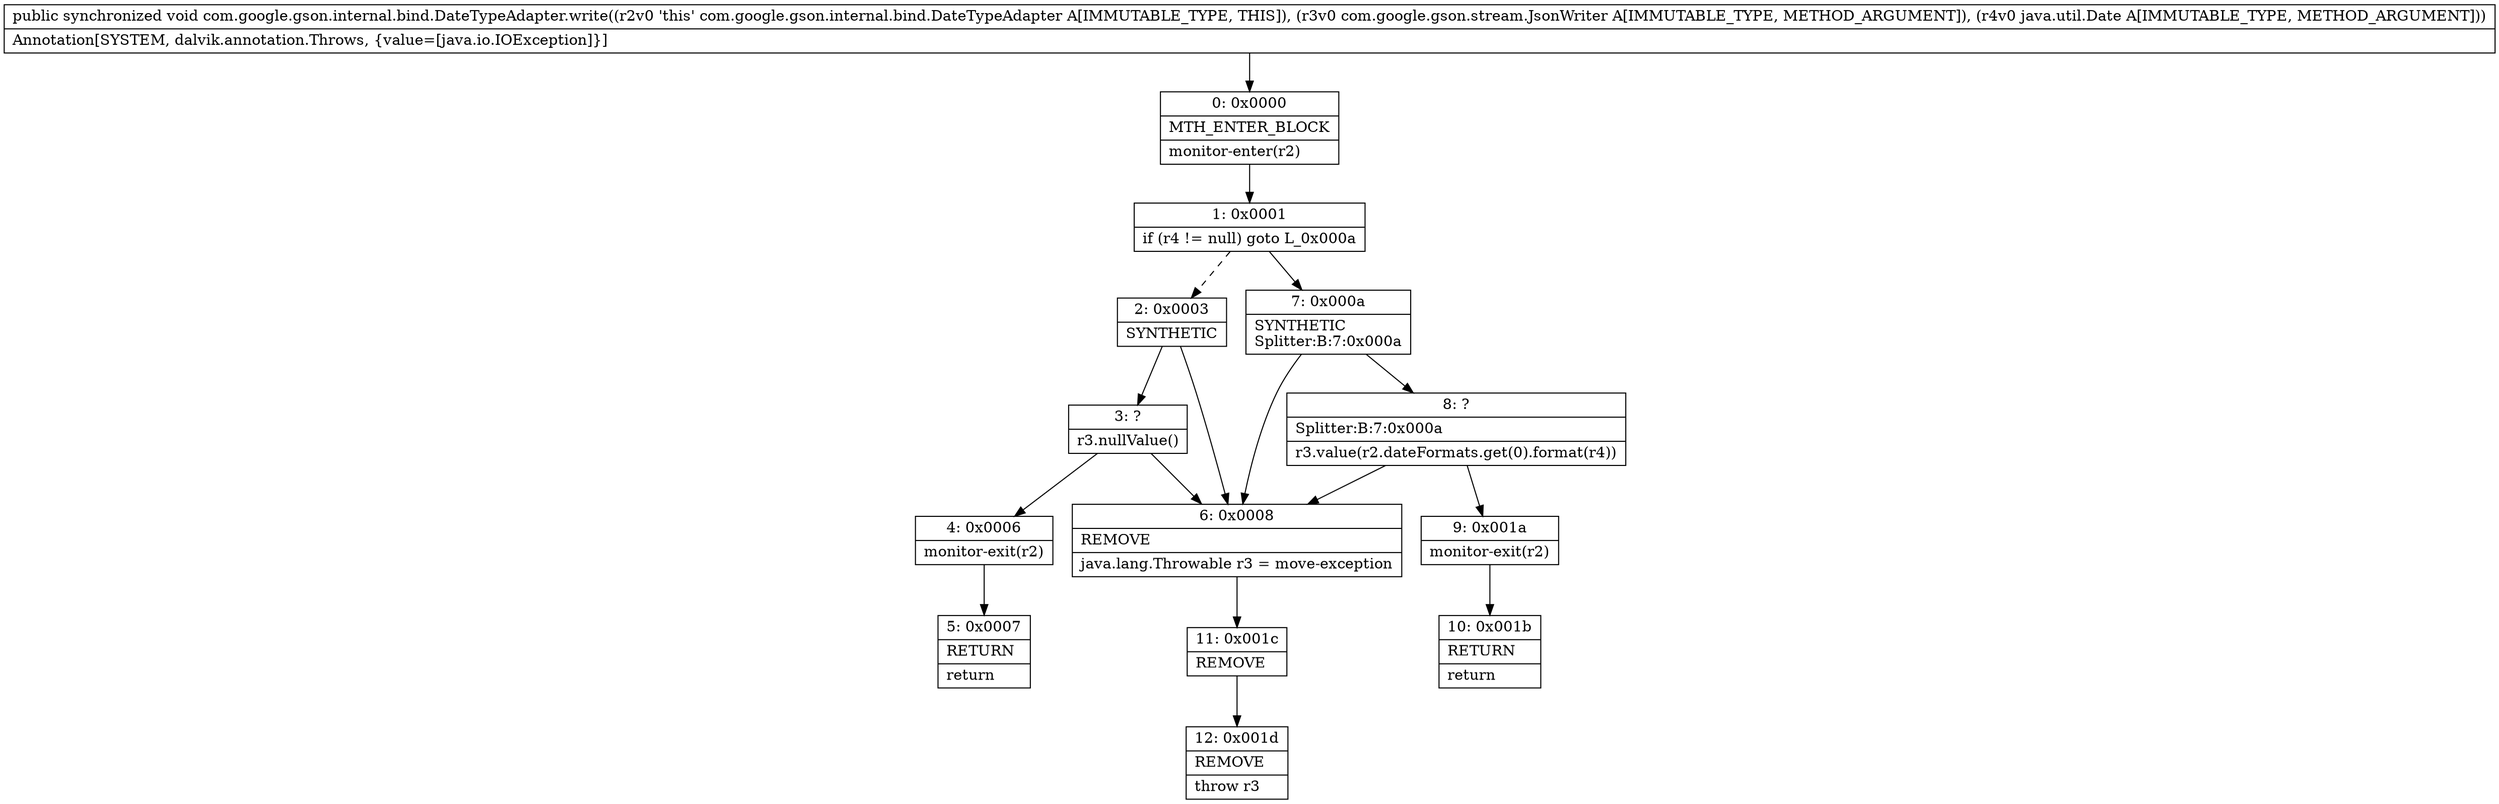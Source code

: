 digraph "CFG forcom.google.gson.internal.bind.DateTypeAdapter.write(Lcom\/google\/gson\/stream\/JsonWriter;Ljava\/util\/Date;)V" {
Node_0 [shape=record,label="{0\:\ 0x0000|MTH_ENTER_BLOCK\l|monitor\-enter(r2)\l}"];
Node_1 [shape=record,label="{1\:\ 0x0001|if (r4 != null) goto L_0x000a\l}"];
Node_2 [shape=record,label="{2\:\ 0x0003|SYNTHETIC\l}"];
Node_3 [shape=record,label="{3\:\ ?|r3.nullValue()\l}"];
Node_4 [shape=record,label="{4\:\ 0x0006|monitor\-exit(r2)\l}"];
Node_5 [shape=record,label="{5\:\ 0x0007|RETURN\l|return\l}"];
Node_6 [shape=record,label="{6\:\ 0x0008|REMOVE\l|java.lang.Throwable r3 = move\-exception\l}"];
Node_7 [shape=record,label="{7\:\ 0x000a|SYNTHETIC\lSplitter:B:7:0x000a\l}"];
Node_8 [shape=record,label="{8\:\ ?|Splitter:B:7:0x000a\l|r3.value(r2.dateFormats.get(0).format(r4))\l}"];
Node_9 [shape=record,label="{9\:\ 0x001a|monitor\-exit(r2)\l}"];
Node_10 [shape=record,label="{10\:\ 0x001b|RETURN\l|return\l}"];
Node_11 [shape=record,label="{11\:\ 0x001c|REMOVE\l}"];
Node_12 [shape=record,label="{12\:\ 0x001d|REMOVE\l|throw r3\l}"];
MethodNode[shape=record,label="{public synchronized void com.google.gson.internal.bind.DateTypeAdapter.write((r2v0 'this' com.google.gson.internal.bind.DateTypeAdapter A[IMMUTABLE_TYPE, THIS]), (r3v0 com.google.gson.stream.JsonWriter A[IMMUTABLE_TYPE, METHOD_ARGUMENT]), (r4v0 java.util.Date A[IMMUTABLE_TYPE, METHOD_ARGUMENT]))  | Annotation[SYSTEM, dalvik.annotation.Throws, \{value=[java.io.IOException]\}]\l}"];
MethodNode -> Node_0;
Node_0 -> Node_1;
Node_1 -> Node_2[style=dashed];
Node_1 -> Node_7;
Node_2 -> Node_3;
Node_2 -> Node_6;
Node_3 -> Node_4;
Node_3 -> Node_6;
Node_4 -> Node_5;
Node_6 -> Node_11;
Node_7 -> Node_8;
Node_7 -> Node_6;
Node_8 -> Node_9;
Node_8 -> Node_6;
Node_9 -> Node_10;
Node_11 -> Node_12;
}


